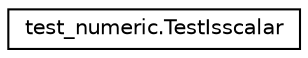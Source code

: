 digraph "Graphical Class Hierarchy"
{
 // LATEX_PDF_SIZE
  edge [fontname="Helvetica",fontsize="10",labelfontname="Helvetica",labelfontsize="10"];
  node [fontname="Helvetica",fontsize="10",shape=record];
  rankdir="LR";
  Node0 [label="test_numeric.TestIsscalar",height=0.2,width=0.4,color="black", fillcolor="white", style="filled",URL="$classtest__numeric_1_1TestIsscalar.html",tooltip=" "];
}
